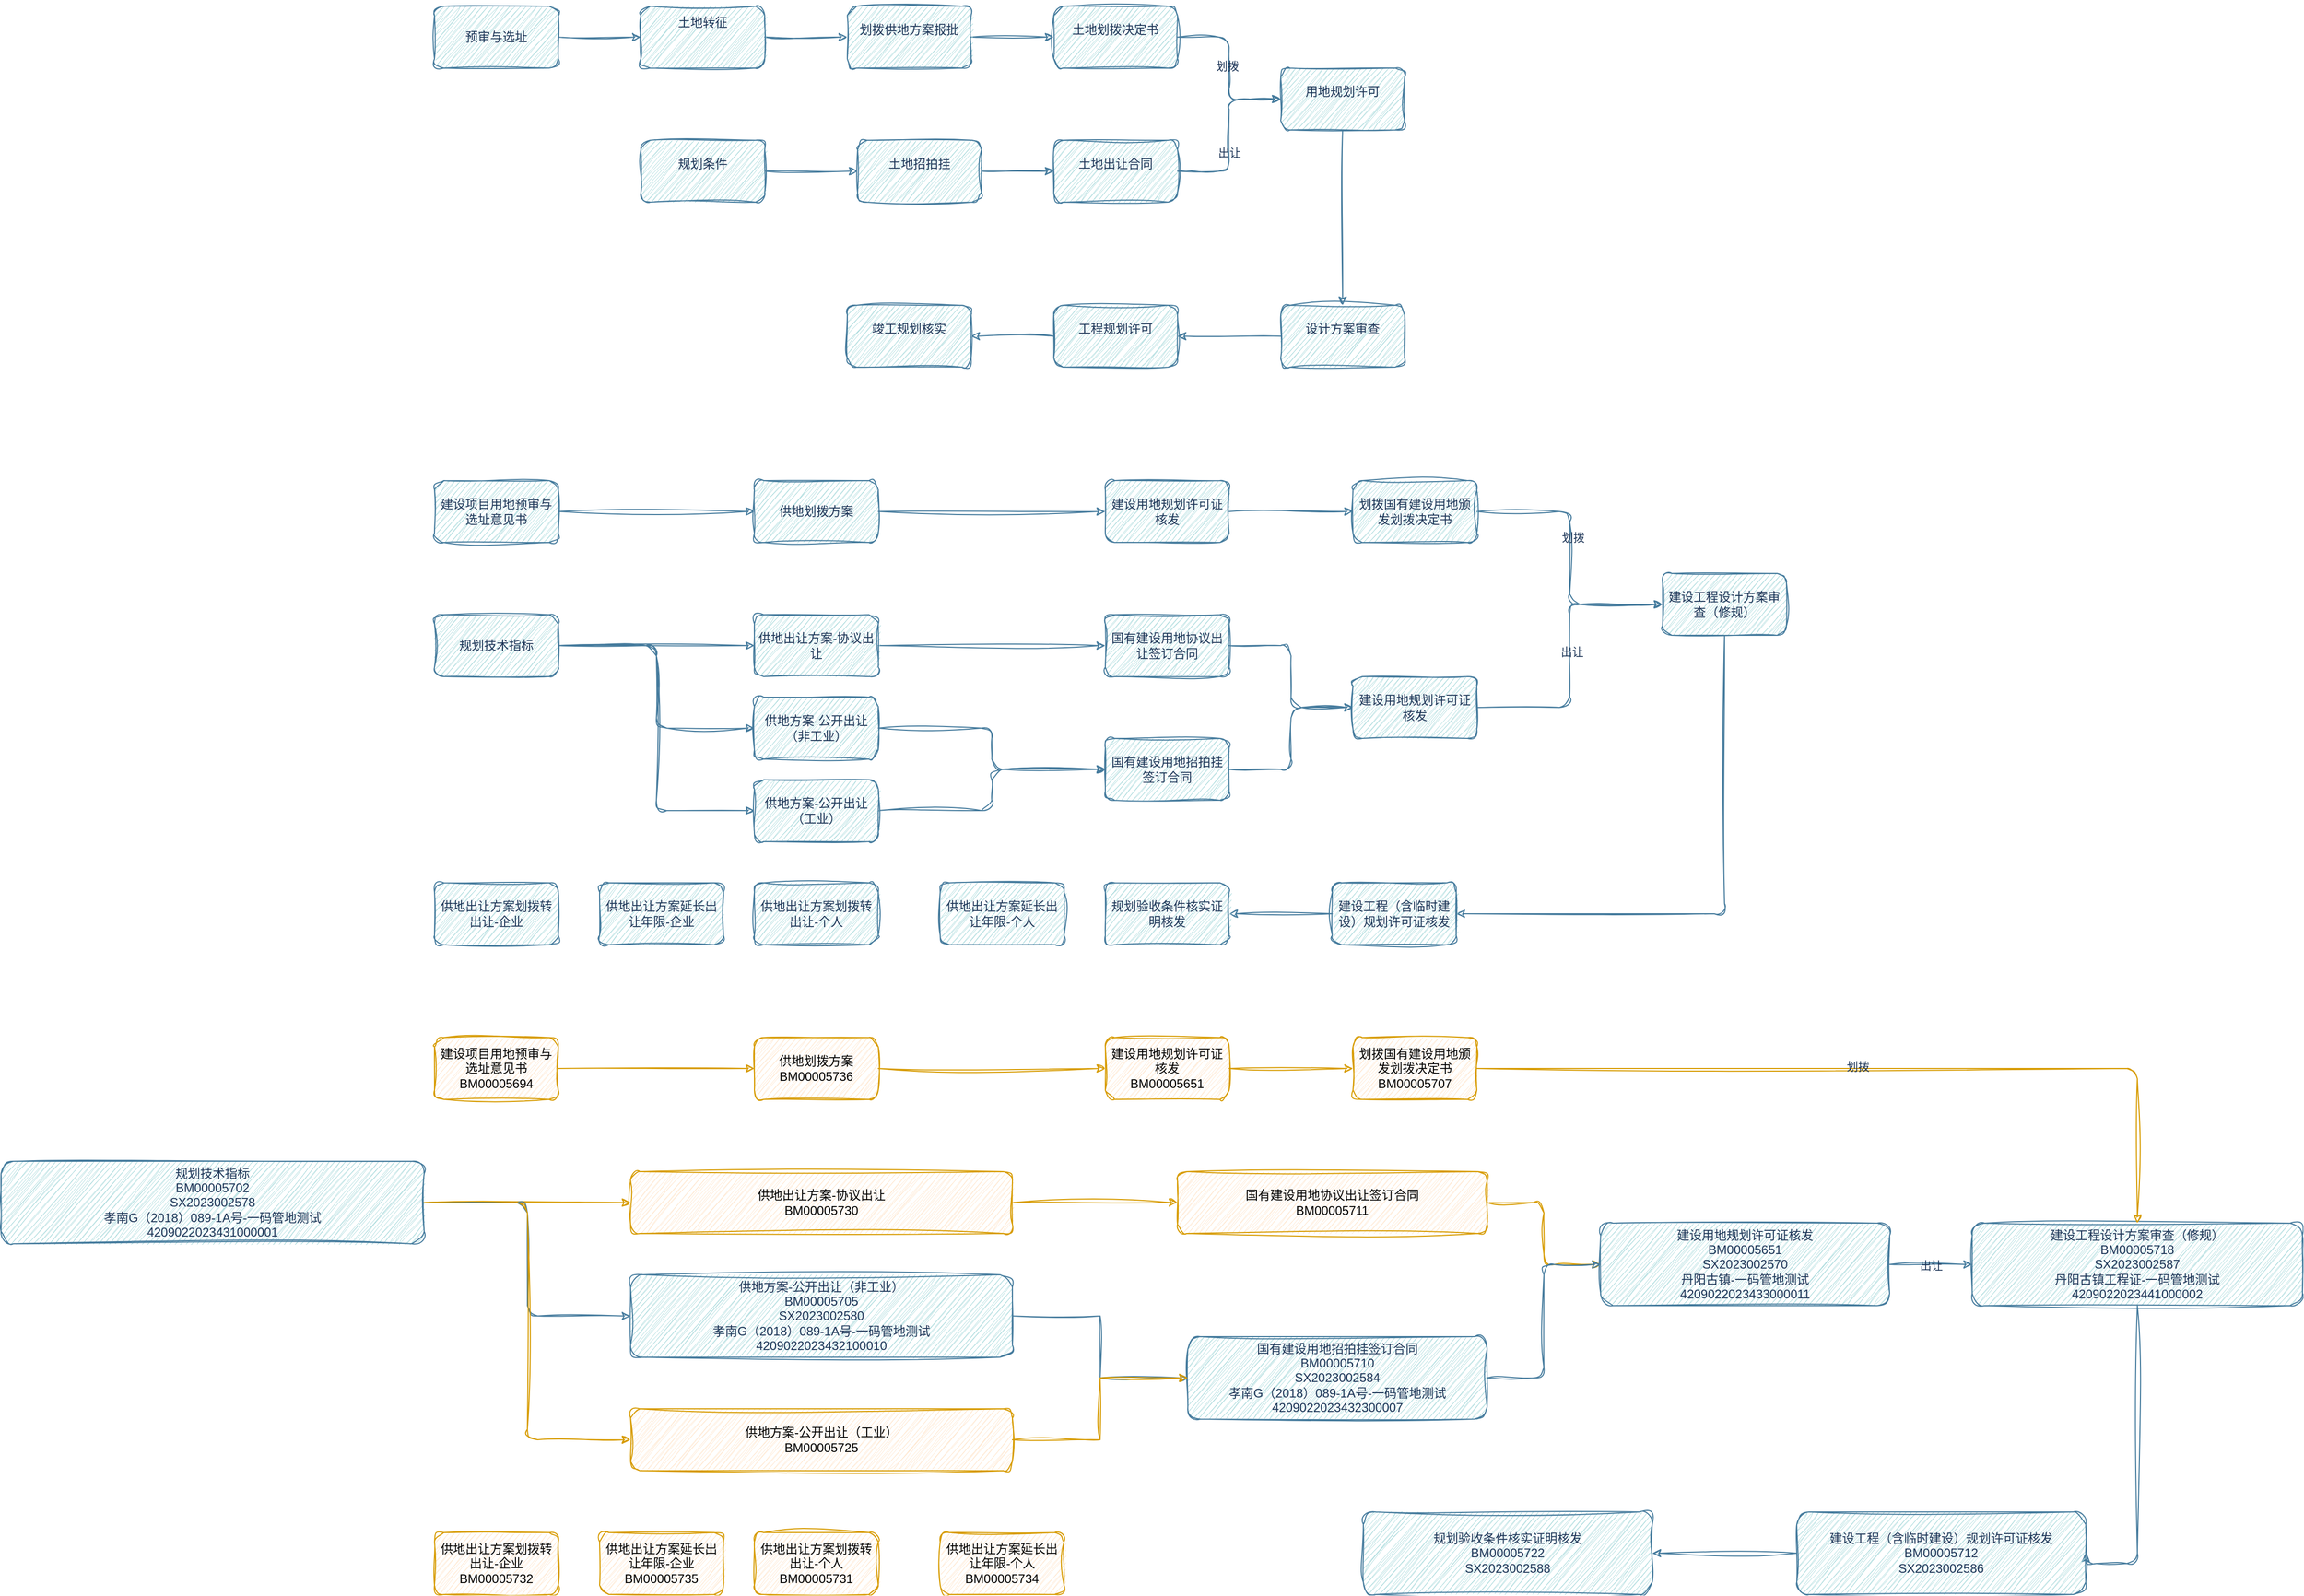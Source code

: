 <mxfile version="21.7.2" type="github">
  <diagram name="第 1 页" id="aw-wVuxeQRiTpPF4VpSv">
    <mxGraphModel dx="4729" dy="1393" grid="1" gridSize="10" guides="1" tooltips="1" connect="1" arrows="1" fold="1" page="1" pageScale="1" pageWidth="2339" pageHeight="3300" math="0" shadow="0">
      <root>
        <mxCell id="0" />
        <mxCell id="1" parent="0" />
        <mxCell id="XbH7AC_qgNwCNuD4yxMm-6" value="" style="edgeStyle=orthogonalEdgeStyle;rounded=1;orthogonalLoop=1;jettySize=auto;html=1;sketch=1;curveFitting=1;jiggle=2;labelBackgroundColor=none;strokeColor=#457B9D;fontColor=default;" parent="1" source="XbH7AC_qgNwCNuD4yxMm-3" target="XbH7AC_qgNwCNuD4yxMm-5" edge="1">
          <mxGeometry relative="1" as="geometry" />
        </mxCell>
        <mxCell id="XbH7AC_qgNwCNuD4yxMm-3" value="预审与选址" style="rounded=1;whiteSpace=wrap;html=1;sketch=1;curveFitting=1;jiggle=2;labelBackgroundColor=none;fillColor=#A8DADC;strokeColor=#457B9D;fontColor=#1D3557;" parent="1" vertex="1">
          <mxGeometry x="410" y="330" width="120" height="60" as="geometry" />
        </mxCell>
        <mxCell id="XbH7AC_qgNwCNuD4yxMm-8" value="" style="edgeStyle=orthogonalEdgeStyle;rounded=1;orthogonalLoop=1;jettySize=auto;html=1;sketch=1;curveFitting=1;jiggle=2;labelBackgroundColor=none;strokeColor=#457B9D;fontColor=default;" parent="1" source="XbH7AC_qgNwCNuD4yxMm-5" target="XbH7AC_qgNwCNuD4yxMm-7" edge="1">
          <mxGeometry relative="1" as="geometry" />
        </mxCell>
        <mxCell id="XbH7AC_qgNwCNuD4yxMm-5" value="&#xa;土地转征&#xa;&#xa;&#xa;" style="rounded=1;whiteSpace=wrap;html=1;sketch=1;curveFitting=1;jiggle=2;labelBackgroundColor=none;fillColor=#A8DADC;strokeColor=#457B9D;fontColor=#1D3557;" parent="1" vertex="1">
          <mxGeometry x="610" y="330" width="120" height="60" as="geometry" />
        </mxCell>
        <mxCell id="XbH7AC_qgNwCNuD4yxMm-10" value="" style="edgeStyle=orthogonalEdgeStyle;rounded=1;orthogonalLoop=1;jettySize=auto;html=1;sketch=1;curveFitting=1;jiggle=2;labelBackgroundColor=none;strokeColor=#457B9D;fontColor=default;" parent="1" source="XbH7AC_qgNwCNuD4yxMm-7" target="XbH7AC_qgNwCNuD4yxMm-9" edge="1">
          <mxGeometry relative="1" as="geometry" />
        </mxCell>
        <mxCell id="XbH7AC_qgNwCNuD4yxMm-7" value="&#xa;划拨供地方案报批&#xa;&#xa;" style="rounded=1;whiteSpace=wrap;html=1;sketch=1;curveFitting=1;jiggle=2;labelBackgroundColor=none;fillColor=#A8DADC;strokeColor=#457B9D;fontColor=#1D3557;" parent="1" vertex="1">
          <mxGeometry x="810" y="330" width="120" height="60" as="geometry" />
        </mxCell>
        <mxCell id="XbH7AC_qgNwCNuD4yxMm-21" value="" style="edgeStyle=orthogonalEdgeStyle;rounded=1;orthogonalLoop=1;jettySize=auto;html=1;sketch=1;curveFitting=1;jiggle=2;labelBackgroundColor=none;strokeColor=#457B9D;fontColor=default;" parent="1" source="XbH7AC_qgNwCNuD4yxMm-9" target="XbH7AC_qgNwCNuD4yxMm-20" edge="1">
          <mxGeometry relative="1" as="geometry" />
        </mxCell>
        <mxCell id="XbH7AC_qgNwCNuD4yxMm-24" value="划拨" style="edgeLabel;html=1;align=center;verticalAlign=middle;resizable=0;points=[];sketch=1;curveFitting=1;jiggle=2;rounded=1;labelBackgroundColor=none;fontColor=#1D3557;" parent="XbH7AC_qgNwCNuD4yxMm-21" vertex="1" connectable="0">
          <mxGeometry x="-0.025" y="-2" relative="1" as="geometry">
            <mxPoint as="offset" />
          </mxGeometry>
        </mxCell>
        <mxCell id="XbH7AC_qgNwCNuD4yxMm-9" value="&#xa;土地划拨决定书&#xa;&#xa;" style="rounded=1;whiteSpace=wrap;html=1;sketch=1;curveFitting=1;jiggle=2;labelBackgroundColor=none;fillColor=#A8DADC;strokeColor=#457B9D;fontColor=#1D3557;" parent="1" vertex="1">
          <mxGeometry x="1010" y="330" width="120" height="60" as="geometry" />
        </mxCell>
        <mxCell id="XbH7AC_qgNwCNuD4yxMm-15" value="" style="edgeStyle=orthogonalEdgeStyle;rounded=1;orthogonalLoop=1;jettySize=auto;html=1;sketch=1;curveFitting=1;jiggle=2;labelBackgroundColor=none;strokeColor=#457B9D;fontColor=default;" parent="1" source="XbH7AC_qgNwCNuD4yxMm-16" target="XbH7AC_qgNwCNuD4yxMm-18" edge="1">
          <mxGeometry relative="1" as="geometry" />
        </mxCell>
        <mxCell id="XbH7AC_qgNwCNuD4yxMm-16" value="&#xa;规划条件&#xa;&#xa;" style="rounded=1;whiteSpace=wrap;html=1;sketch=1;curveFitting=1;jiggle=2;labelBackgroundColor=none;fillColor=#A8DADC;strokeColor=#457B9D;fontColor=#1D3557;" parent="1" vertex="1">
          <mxGeometry x="610" y="460" width="120" height="60" as="geometry" />
        </mxCell>
        <mxCell id="XbH7AC_qgNwCNuD4yxMm-17" value="" style="edgeStyle=orthogonalEdgeStyle;rounded=1;orthogonalLoop=1;jettySize=auto;html=1;sketch=1;curveFitting=1;jiggle=2;labelBackgroundColor=none;strokeColor=#457B9D;fontColor=default;" parent="1" source="XbH7AC_qgNwCNuD4yxMm-18" target="XbH7AC_qgNwCNuD4yxMm-19" edge="1">
          <mxGeometry relative="1" as="geometry" />
        </mxCell>
        <mxCell id="XbH7AC_qgNwCNuD4yxMm-18" value="&#xa;土地招拍挂&#xa;&#xa;" style="rounded=1;whiteSpace=wrap;html=1;sketch=1;curveFitting=1;jiggle=2;labelBackgroundColor=none;fillColor=#A8DADC;strokeColor=#457B9D;fontColor=#1D3557;" parent="1" vertex="1">
          <mxGeometry x="820" y="460" width="120" height="60" as="geometry" />
        </mxCell>
        <mxCell id="XbH7AC_qgNwCNuD4yxMm-22" style="edgeStyle=orthogonalEdgeStyle;rounded=1;orthogonalLoop=1;jettySize=auto;html=1;entryX=0;entryY=0.5;entryDx=0;entryDy=0;sketch=1;curveFitting=1;jiggle=2;labelBackgroundColor=none;strokeColor=#457B9D;fontColor=default;" parent="1" source="XbH7AC_qgNwCNuD4yxMm-19" target="XbH7AC_qgNwCNuD4yxMm-20" edge="1">
          <mxGeometry relative="1" as="geometry" />
        </mxCell>
        <mxCell id="XbH7AC_qgNwCNuD4yxMm-23" value="出让" style="edgeLabel;html=1;align=center;verticalAlign=middle;resizable=0;points=[];sketch=1;curveFitting=1;jiggle=2;rounded=1;labelBackgroundColor=none;fontColor=#1D3557;" parent="XbH7AC_qgNwCNuD4yxMm-22" vertex="1" connectable="0">
          <mxGeometry x="-0.2" relative="1" as="geometry">
            <mxPoint as="offset" />
          </mxGeometry>
        </mxCell>
        <mxCell id="XbH7AC_qgNwCNuD4yxMm-19" value="&#xa;土地出让合同&#xa;&#xa;" style="rounded=1;whiteSpace=wrap;html=1;sketch=1;curveFitting=1;jiggle=2;labelBackgroundColor=none;fillColor=#A8DADC;strokeColor=#457B9D;fontColor=#1D3557;" parent="1" vertex="1">
          <mxGeometry x="1010" y="460" width="120" height="60" as="geometry" />
        </mxCell>
        <mxCell id="XbH7AC_qgNwCNuD4yxMm-27" value="" style="edgeStyle=orthogonalEdgeStyle;rounded=1;orthogonalLoop=1;jettySize=auto;html=1;sketch=1;curveFitting=1;jiggle=2;labelBackgroundColor=none;strokeColor=#457B9D;fontColor=default;" parent="1" source="XbH7AC_qgNwCNuD4yxMm-20" target="XbH7AC_qgNwCNuD4yxMm-26" edge="1">
          <mxGeometry relative="1" as="geometry" />
        </mxCell>
        <mxCell id="XbH7AC_qgNwCNuD4yxMm-20" value="&#xa;用地规划许可&#xa;&#xa;" style="rounded=1;whiteSpace=wrap;html=1;sketch=1;curveFitting=1;jiggle=2;labelBackgroundColor=none;fillColor=#A8DADC;strokeColor=#457B9D;fontColor=#1D3557;" parent="1" vertex="1">
          <mxGeometry x="1230" y="390" width="120" height="60" as="geometry" />
        </mxCell>
        <mxCell id="XbH7AC_qgNwCNuD4yxMm-30" value="" style="edgeStyle=orthogonalEdgeStyle;rounded=1;orthogonalLoop=1;jettySize=auto;html=1;sketch=1;curveFitting=1;jiggle=2;labelBackgroundColor=none;strokeColor=#457B9D;fontColor=default;" parent="1" source="XbH7AC_qgNwCNuD4yxMm-26" target="XbH7AC_qgNwCNuD4yxMm-29" edge="1">
          <mxGeometry relative="1" as="geometry" />
        </mxCell>
        <mxCell id="XbH7AC_qgNwCNuD4yxMm-26" value="&#xa;设计方案审查&#xa;&#xa;" style="rounded=1;whiteSpace=wrap;html=1;sketch=1;curveFitting=1;jiggle=2;labelBackgroundColor=none;fillColor=#A8DADC;strokeColor=#457B9D;fontColor=#1D3557;" parent="1" vertex="1">
          <mxGeometry x="1230" y="620" width="120" height="60" as="geometry" />
        </mxCell>
        <mxCell id="XbH7AC_qgNwCNuD4yxMm-32" value="" style="edgeStyle=orthogonalEdgeStyle;rounded=1;orthogonalLoop=1;jettySize=auto;html=1;sketch=1;curveFitting=1;jiggle=2;labelBackgroundColor=none;strokeColor=#457B9D;fontColor=default;" parent="1" source="XbH7AC_qgNwCNuD4yxMm-29" target="XbH7AC_qgNwCNuD4yxMm-31" edge="1">
          <mxGeometry relative="1" as="geometry" />
        </mxCell>
        <mxCell id="XbH7AC_qgNwCNuD4yxMm-29" value="&#xa;工程规划许可 &#xa;&#xa;" style="rounded=1;whiteSpace=wrap;html=1;sketch=1;curveFitting=1;jiggle=2;labelBackgroundColor=none;fillColor=#A8DADC;strokeColor=#457B9D;fontColor=#1D3557;" parent="1" vertex="1">
          <mxGeometry x="1010" y="620" width="120" height="60" as="geometry" />
        </mxCell>
        <mxCell id="XbH7AC_qgNwCNuD4yxMm-31" value="&#xa;竣工规划核实&#xa;&#xa;" style="rounded=1;whiteSpace=wrap;html=1;sketch=1;curveFitting=1;jiggle=2;labelBackgroundColor=none;fillColor=#A8DADC;strokeColor=#457B9D;fontColor=#1D3557;" parent="1" vertex="1">
          <mxGeometry x="810" y="620" width="120" height="60" as="geometry" />
        </mxCell>
        <mxCell id="GNi9PzP3OeLfMleuXuzR-27" value="" style="edgeStyle=orthogonalEdgeStyle;rounded=1;orthogonalLoop=1;jettySize=auto;html=1;entryX=0;entryY=0.5;entryDx=0;entryDy=0;sketch=1;curveFitting=1;jiggle=2;labelBackgroundColor=none;strokeColor=#457B9D;fontColor=default;" parent="1" source="GNi9PzP3OeLfMleuXuzR-2" target="GNi9PzP3OeLfMleuXuzR-25" edge="1">
          <mxGeometry relative="1" as="geometry" />
        </mxCell>
        <mxCell id="GNi9PzP3OeLfMleuXuzR-2" value="建设项目用地预审与选址意见书" style="rounded=1;whiteSpace=wrap;html=1;sketch=1;curveFitting=1;jiggle=2;labelBackgroundColor=none;fillColor=#A8DADC;strokeColor=#457B9D;fontColor=#1D3557;" parent="1" vertex="1">
          <mxGeometry x="410" y="790" width="120" height="60" as="geometry" />
        </mxCell>
        <mxCell id="GNi9PzP3OeLfMleuXuzR-44" style="edgeStyle=orthogonalEdgeStyle;rounded=1;orthogonalLoop=1;jettySize=auto;html=1;sketch=1;curveFitting=1;jiggle=2;labelBackgroundColor=none;strokeColor=#457B9D;fontColor=default;" parent="1" source="GNi9PzP3OeLfMleuXuzR-11" target="GNi9PzP3OeLfMleuXuzR-31" edge="1">
          <mxGeometry relative="1" as="geometry" />
        </mxCell>
        <mxCell id="GNi9PzP3OeLfMleuXuzR-45" style="edgeStyle=orthogonalEdgeStyle;rounded=1;orthogonalLoop=1;jettySize=auto;html=1;entryX=0;entryY=0.5;entryDx=0;entryDy=0;sketch=1;curveFitting=1;jiggle=2;labelBackgroundColor=none;strokeColor=#457B9D;fontColor=default;" parent="1" source="GNi9PzP3OeLfMleuXuzR-11" target="GNi9PzP3OeLfMleuXuzR-33" edge="1">
          <mxGeometry relative="1" as="geometry" />
        </mxCell>
        <mxCell id="GNi9PzP3OeLfMleuXuzR-46" style="edgeStyle=orthogonalEdgeStyle;rounded=1;orthogonalLoop=1;jettySize=auto;html=1;entryX=0;entryY=0.5;entryDx=0;entryDy=0;sketch=1;curveFitting=1;jiggle=2;labelBackgroundColor=none;strokeColor=#457B9D;fontColor=default;" parent="1" source="GNi9PzP3OeLfMleuXuzR-11" target="GNi9PzP3OeLfMleuXuzR-40" edge="1">
          <mxGeometry relative="1" as="geometry" />
        </mxCell>
        <mxCell id="GNi9PzP3OeLfMleuXuzR-11" value="规划技术指标" style="rounded=1;whiteSpace=wrap;html=1;sketch=1;curveFitting=1;jiggle=2;labelBackgroundColor=none;fillColor=#A8DADC;strokeColor=#457B9D;fontColor=#1D3557;" parent="1" vertex="1">
          <mxGeometry x="410" y="920" width="120" height="60" as="geometry" />
        </mxCell>
        <mxCell id="GNi9PzP3OeLfMleuXuzR-92" style="edgeStyle=orthogonalEdgeStyle;rounded=1;orthogonalLoop=1;jettySize=auto;html=1;entryX=0;entryY=0.5;entryDx=0;entryDy=0;sketch=1;curveFitting=1;jiggle=2;labelBackgroundColor=none;strokeColor=#457B9D;fontColor=default;" parent="1" source="GNi9PzP3OeLfMleuXuzR-16" target="GNi9PzP3OeLfMleuXuzR-91" edge="1">
          <mxGeometry relative="1" as="geometry" />
        </mxCell>
        <mxCell id="GNi9PzP3OeLfMleuXuzR-16" value="国有建设用地协议出让签订合同" style="rounded=1;whiteSpace=wrap;html=1;sketch=1;curveFitting=1;jiggle=2;labelBackgroundColor=none;fillColor=#A8DADC;strokeColor=#457B9D;fontColor=#1D3557;" parent="1" vertex="1">
          <mxGeometry x="1060" y="920" width="120" height="60" as="geometry" />
        </mxCell>
        <mxCell id="GNi9PzP3OeLfMleuXuzR-19" value="" style="edgeStyle=orthogonalEdgeStyle;rounded=1;orthogonalLoop=1;jettySize=auto;html=1;entryX=1;entryY=0.5;entryDx=0;entryDy=0;sketch=1;curveFitting=1;jiggle=2;labelBackgroundColor=none;strokeColor=#457B9D;fontColor=default;" parent="1" source="GNi9PzP3OeLfMleuXuzR-20" target="GNi9PzP3OeLfMleuXuzR-22" edge="1">
          <mxGeometry relative="1" as="geometry">
            <Array as="points">
              <mxPoint x="1660" y="1210" />
            </Array>
          </mxGeometry>
        </mxCell>
        <mxCell id="GNi9PzP3OeLfMleuXuzR-20" value="建设工程设计方案审查（修规）" style="rounded=1;whiteSpace=wrap;html=1;sketch=1;curveFitting=1;jiggle=2;labelBackgroundColor=none;fillColor=#A8DADC;strokeColor=#457B9D;fontColor=#1D3557;" parent="1" vertex="1">
          <mxGeometry x="1600" y="880" width="120" height="60" as="geometry" />
        </mxCell>
        <mxCell id="GNi9PzP3OeLfMleuXuzR-21" value="" style="edgeStyle=orthogonalEdgeStyle;rounded=1;orthogonalLoop=1;jettySize=auto;html=1;sketch=1;curveFitting=1;jiggle=2;labelBackgroundColor=none;strokeColor=#457B9D;fontColor=default;" parent="1" source="GNi9PzP3OeLfMleuXuzR-22" target="GNi9PzP3OeLfMleuXuzR-23" edge="1">
          <mxGeometry relative="1" as="geometry" />
        </mxCell>
        <mxCell id="GNi9PzP3OeLfMleuXuzR-22" value="建设工程（含临时建设）规划许可证核发" style="rounded=1;whiteSpace=wrap;html=1;sketch=1;curveFitting=1;jiggle=2;labelBackgroundColor=none;fillColor=#A8DADC;strokeColor=#457B9D;fontColor=#1D3557;" parent="1" vertex="1">
          <mxGeometry x="1280" y="1180" width="120" height="60" as="geometry" />
        </mxCell>
        <mxCell id="GNi9PzP3OeLfMleuXuzR-23" value="规划验收条件核实证明核发" style="rounded=1;whiteSpace=wrap;html=1;sketch=1;curveFitting=1;jiggle=2;labelBackgroundColor=none;fillColor=#A8DADC;strokeColor=#457B9D;fontColor=#1D3557;" parent="1" vertex="1">
          <mxGeometry x="1060" y="1180" width="120" height="60" as="geometry" />
        </mxCell>
        <mxCell id="GNi9PzP3OeLfMleuXuzR-30" style="edgeStyle=orthogonalEdgeStyle;rounded=1;orthogonalLoop=1;jettySize=auto;html=1;entryX=0;entryY=0.5;entryDx=0;entryDy=0;sketch=1;curveFitting=1;jiggle=2;labelBackgroundColor=none;strokeColor=#457B9D;fontColor=default;" parent="1" source="GNi9PzP3OeLfMleuXuzR-25" target="GNi9PzP3OeLfMleuXuzR-88" edge="1">
          <mxGeometry relative="1" as="geometry">
            <mxPoint x="1060" y="820.0" as="targetPoint" />
          </mxGeometry>
        </mxCell>
        <mxCell id="GNi9PzP3OeLfMleuXuzR-25" value="供地划拨方案" style="rounded=1;whiteSpace=wrap;html=1;sketch=1;curveFitting=1;jiggle=2;labelBackgroundColor=none;fillColor=#A8DADC;strokeColor=#457B9D;fontColor=#1D3557;" parent="1" vertex="1">
          <mxGeometry x="720" y="790" width="120" height="60" as="geometry" />
        </mxCell>
        <mxCell id="GNi9PzP3OeLfMleuXuzR-39" style="edgeStyle=orthogonalEdgeStyle;rounded=1;orthogonalLoop=1;jettySize=auto;html=1;entryX=0;entryY=0.5;entryDx=0;entryDy=0;sketch=1;curveFitting=1;jiggle=2;labelBackgroundColor=none;strokeColor=#457B9D;fontColor=default;" parent="1" source="GNi9PzP3OeLfMleuXuzR-31" target="GNi9PzP3OeLfMleuXuzR-16" edge="1">
          <mxGeometry relative="1" as="geometry" />
        </mxCell>
        <mxCell id="GNi9PzP3OeLfMleuXuzR-31" value="供地出让方案-协议出让" style="rounded=1;whiteSpace=wrap;html=1;sketch=1;curveFitting=1;jiggle=2;labelBackgroundColor=none;fillColor=#A8DADC;strokeColor=#457B9D;fontColor=#1D3557;" parent="1" vertex="1">
          <mxGeometry x="720" y="920" width="120" height="60" as="geometry" />
        </mxCell>
        <mxCell id="GNi9PzP3OeLfMleuXuzR-42" style="edgeStyle=orthogonalEdgeStyle;rounded=1;orthogonalLoop=1;jettySize=auto;html=1;entryX=0;entryY=0.5;entryDx=0;entryDy=0;sketch=1;curveFitting=1;jiggle=2;labelBackgroundColor=none;strokeColor=#457B9D;fontColor=default;" parent="1" source="GNi9PzP3OeLfMleuXuzR-33" target="GNi9PzP3OeLfMleuXuzR-37" edge="1">
          <mxGeometry relative="1" as="geometry">
            <Array as="points">
              <mxPoint x="950" y="1030" />
              <mxPoint x="950" y="1070" />
            </Array>
          </mxGeometry>
        </mxCell>
        <mxCell id="GNi9PzP3OeLfMleuXuzR-33" value="供地方案-公开出让（非工业）" style="rounded=1;whiteSpace=wrap;html=1;sketch=1;curveFitting=1;jiggle=2;labelBackgroundColor=none;fillColor=#A8DADC;strokeColor=#457B9D;fontColor=#1D3557;" parent="1" vertex="1">
          <mxGeometry x="720" y="1000" width="120" height="60" as="geometry" />
        </mxCell>
        <mxCell id="GNi9PzP3OeLfMleuXuzR-93" style="edgeStyle=orthogonalEdgeStyle;rounded=1;orthogonalLoop=1;jettySize=auto;html=1;entryX=0;entryY=0.5;entryDx=0;entryDy=0;sketch=1;curveFitting=1;jiggle=2;labelBackgroundColor=none;strokeColor=#457B9D;fontColor=default;" parent="1" source="GNi9PzP3OeLfMleuXuzR-37" target="GNi9PzP3OeLfMleuXuzR-91" edge="1">
          <mxGeometry relative="1" as="geometry" />
        </mxCell>
        <mxCell id="GNi9PzP3OeLfMleuXuzR-37" value="国有建设用地招拍挂签订合同" style="rounded=1;whiteSpace=wrap;html=1;sketch=1;curveFitting=1;jiggle=2;labelBackgroundColor=none;fillColor=#A8DADC;strokeColor=#457B9D;fontColor=#1D3557;" parent="1" vertex="1">
          <mxGeometry x="1060" y="1040" width="120" height="60" as="geometry" />
        </mxCell>
        <mxCell id="GNi9PzP3OeLfMleuXuzR-41" style="edgeStyle=orthogonalEdgeStyle;rounded=1;orthogonalLoop=1;jettySize=auto;html=1;entryX=0;entryY=0.5;entryDx=0;entryDy=0;sketch=1;curveFitting=1;jiggle=2;labelBackgroundColor=none;strokeColor=#457B9D;fontColor=default;" parent="1" source="GNi9PzP3OeLfMleuXuzR-40" target="GNi9PzP3OeLfMleuXuzR-37" edge="1">
          <mxGeometry relative="1" as="geometry">
            <Array as="points">
              <mxPoint x="950" y="1110" />
              <mxPoint x="950" y="1070" />
            </Array>
          </mxGeometry>
        </mxCell>
        <mxCell id="GNi9PzP3OeLfMleuXuzR-40" value="供地方案-公开出让（工业）" style="rounded=1;whiteSpace=wrap;html=1;sketch=1;curveFitting=1;jiggle=2;labelBackgroundColor=none;fillColor=#A8DADC;strokeColor=#457B9D;fontColor=#1D3557;" parent="1" vertex="1">
          <mxGeometry x="720" y="1080" width="120" height="60" as="geometry" />
        </mxCell>
        <mxCell id="GNi9PzP3OeLfMleuXuzR-47" value="供地出让方案划拨转出让-企业" style="rounded=1;whiteSpace=wrap;html=1;sketch=1;curveFitting=1;jiggle=2;labelBackgroundColor=none;fillColor=#A8DADC;strokeColor=#457B9D;fontColor=#1D3557;" parent="1" vertex="1">
          <mxGeometry x="410" y="1180" width="120" height="60" as="geometry" />
        </mxCell>
        <mxCell id="GNi9PzP3OeLfMleuXuzR-48" value="供地出让方案延长出让年限-企业" style="rounded=1;whiteSpace=wrap;html=1;sketch=1;curveFitting=1;jiggle=2;labelBackgroundColor=none;fillColor=#A8DADC;strokeColor=#457B9D;fontColor=#1D3557;" parent="1" vertex="1">
          <mxGeometry x="570" y="1180" width="120" height="60" as="geometry" />
        </mxCell>
        <mxCell id="GNi9PzP3OeLfMleuXuzR-49" value="供地出让方案划拨转出让-个人" style="rounded=1;whiteSpace=wrap;html=1;sketch=1;curveFitting=1;jiggle=2;labelBackgroundColor=none;fillColor=#A8DADC;strokeColor=#457B9D;fontColor=#1D3557;" parent="1" vertex="1">
          <mxGeometry x="720" y="1180" width="120" height="60" as="geometry" />
        </mxCell>
        <mxCell id="GNi9PzP3OeLfMleuXuzR-50" value="供地出让方案延长出让年限-个人" style="rounded=1;whiteSpace=wrap;html=1;sketch=1;curveFitting=1;jiggle=2;labelBackgroundColor=none;fillColor=#A8DADC;strokeColor=#457B9D;fontColor=#1D3557;" parent="1" vertex="1">
          <mxGeometry x="900" y="1180" width="120" height="60" as="geometry" />
        </mxCell>
        <mxCell id="GNi9PzP3OeLfMleuXuzR-95" style="edgeStyle=orthogonalEdgeStyle;rounded=1;orthogonalLoop=1;jettySize=auto;html=1;entryX=0;entryY=0.5;entryDx=0;entryDy=0;sketch=1;curveFitting=1;jiggle=2;labelBackgroundColor=none;strokeColor=#457B9D;fontColor=default;" parent="1" source="GNi9PzP3OeLfMleuXuzR-88" target="GNi9PzP3OeLfMleuXuzR-94" edge="1">
          <mxGeometry relative="1" as="geometry" />
        </mxCell>
        <mxCell id="GNi9PzP3OeLfMleuXuzR-88" value="建设用地规划许可证核发" style="rounded=1;whiteSpace=wrap;html=1;sketch=1;curveFitting=1;jiggle=2;labelBackgroundColor=none;fillColor=#A8DADC;strokeColor=#457B9D;fontColor=#1D3557;" parent="1" vertex="1">
          <mxGeometry x="1060" y="790" width="120" height="60" as="geometry" />
        </mxCell>
        <mxCell id="GNi9PzP3OeLfMleuXuzR-97" style="edgeStyle=orthogonalEdgeStyle;rounded=1;orthogonalLoop=1;jettySize=auto;html=1;entryX=0;entryY=0.5;entryDx=0;entryDy=0;sketch=1;curveFitting=1;jiggle=2;labelBackgroundColor=none;strokeColor=#457B9D;fontColor=default;" parent="1" source="GNi9PzP3OeLfMleuXuzR-91" target="GNi9PzP3OeLfMleuXuzR-20" edge="1">
          <mxGeometry relative="1" as="geometry" />
        </mxCell>
        <mxCell id="GNi9PzP3OeLfMleuXuzR-134" value="出让" style="edgeLabel;html=1;align=center;verticalAlign=middle;resizable=0;points=[];sketch=1;curveFitting=1;jiggle=2;rounded=1;labelBackgroundColor=none;fontColor=#1D3557;" parent="GNi9PzP3OeLfMleuXuzR-97" vertex="1" connectable="0">
          <mxGeometry x="0.021" y="-2" relative="1" as="geometry">
            <mxPoint y="-1" as="offset" />
          </mxGeometry>
        </mxCell>
        <mxCell id="GNi9PzP3OeLfMleuXuzR-91" value="建设用地规划许可证核发" style="rounded=1;whiteSpace=wrap;html=1;sketch=1;curveFitting=1;jiggle=2;labelBackgroundColor=none;fillColor=#A8DADC;strokeColor=#457B9D;fontColor=#1D3557;" parent="1" vertex="1">
          <mxGeometry x="1300" y="980" width="120" height="60" as="geometry" />
        </mxCell>
        <mxCell id="GNi9PzP3OeLfMleuXuzR-96" style="edgeStyle=orthogonalEdgeStyle;rounded=1;orthogonalLoop=1;jettySize=auto;html=1;entryX=0;entryY=0.5;entryDx=0;entryDy=0;sketch=1;curveFitting=1;jiggle=2;labelBackgroundColor=none;strokeColor=#457B9D;fontColor=default;" parent="1" source="GNi9PzP3OeLfMleuXuzR-94" target="GNi9PzP3OeLfMleuXuzR-20" edge="1">
          <mxGeometry relative="1" as="geometry" />
        </mxCell>
        <mxCell id="GNi9PzP3OeLfMleuXuzR-133" value="划拨" style="edgeLabel;html=1;align=center;verticalAlign=middle;resizable=0;points=[];sketch=1;curveFitting=1;jiggle=2;rounded=1;labelBackgroundColor=none;fontColor=#1D3557;" parent="GNi9PzP3OeLfMleuXuzR-96" vertex="1" connectable="0">
          <mxGeometry x="-0.153" y="3" relative="1" as="geometry">
            <mxPoint as="offset" />
          </mxGeometry>
        </mxCell>
        <mxCell id="GNi9PzP3OeLfMleuXuzR-94" value="划拨国有建设用地颁发划拨决定书" style="rounded=1;whiteSpace=wrap;html=1;sketch=1;curveFitting=1;jiggle=2;labelBackgroundColor=none;fillColor=#A8DADC;strokeColor=#457B9D;fontColor=#1D3557;" parent="1" vertex="1">
          <mxGeometry x="1300" y="790" width="120" height="60" as="geometry" />
        </mxCell>
        <mxCell id="GNi9PzP3OeLfMleuXuzR-98" value="" style="edgeStyle=orthogonalEdgeStyle;rounded=1;orthogonalLoop=1;jettySize=auto;html=1;entryX=0;entryY=0.5;entryDx=0;entryDy=0;sketch=1;curveFitting=1;jiggle=2;labelBackgroundColor=none;strokeColor=#d79b00;fontColor=default;fillColor=#ffe6cc;" parent="1" source="GNi9PzP3OeLfMleuXuzR-99" target="GNi9PzP3OeLfMleuXuzR-112" edge="1">
          <mxGeometry relative="1" as="geometry" />
        </mxCell>
        <mxCell id="GNi9PzP3OeLfMleuXuzR-99" value="建设项目用地预审与选址意见书&lt;br style=&quot;border-color: var(--border-color);&quot;&gt;BM00005694" style="rounded=1;whiteSpace=wrap;html=1;sketch=1;curveFitting=1;jiggle=2;labelBackgroundColor=none;fillColor=#ffe6cc;strokeColor=#d79b00;" parent="1" vertex="1">
          <mxGeometry x="410" y="1330" width="120" height="60" as="geometry" />
        </mxCell>
        <mxCell id="GNi9PzP3OeLfMleuXuzR-100" style="edgeStyle=orthogonalEdgeStyle;rounded=1;orthogonalLoop=1;jettySize=auto;html=1;sketch=1;curveFitting=1;jiggle=2;labelBackgroundColor=none;strokeColor=#d79b00;fontColor=default;fillColor=#ffe6cc;" parent="1" source="GNi9PzP3OeLfMleuXuzR-103" target="GNi9PzP3OeLfMleuXuzR-114" edge="1">
          <mxGeometry relative="1" as="geometry" />
        </mxCell>
        <mxCell id="ZNQuz5558hOOkFR-XWxL-2" style="edgeStyle=orthogonalEdgeStyle;rounded=1;hachureGap=4;orthogonalLoop=1;jettySize=auto;html=1;entryX=0;entryY=0.5;entryDx=0;entryDy=0;fontFamily=Architects Daughter;fontSource=https%3A%2F%2Ffonts.googleapis.com%2Fcss%3Ffamily%3DArchitects%2BDaughter;fontSize=16;sketch=1;curveFitting=1;jiggle=2;labelBackgroundColor=none;strokeColor=#457B9D;fontColor=default;" edge="1" parent="1" source="GNi9PzP3OeLfMleuXuzR-103" target="GNi9PzP3OeLfMleuXuzR-116">
          <mxGeometry relative="1" as="geometry">
            <Array as="points">
              <mxPoint x="500" y="1490" />
              <mxPoint x="500" y="1600" />
            </Array>
          </mxGeometry>
        </mxCell>
        <mxCell id="ZNQuz5558hOOkFR-XWxL-3" style="edgeStyle=orthogonalEdgeStyle;rounded=1;hachureGap=4;orthogonalLoop=1;jettySize=auto;html=1;entryX=0;entryY=0.5;entryDx=0;entryDy=0;fontFamily=Architects Daughter;fontSource=https%3A%2F%2Ffonts.googleapis.com%2Fcss%3Ffamily%3DArchitects%2BDaughter;fontSize=16;sketch=1;curveFitting=1;jiggle=2;labelBackgroundColor=none;strokeColor=#d79b00;fontColor=default;fillColor=#ffe6cc;" edge="1" parent="1" source="GNi9PzP3OeLfMleuXuzR-103" target="GNi9PzP3OeLfMleuXuzR-120">
          <mxGeometry relative="1" as="geometry" />
        </mxCell>
        <mxCell id="GNi9PzP3OeLfMleuXuzR-103" value="规划技术指标&lt;br style=&quot;border-color: var(--border-color);&quot;&gt;BM00005702&lt;br&gt;SX2023002578&lt;br&gt;孝南G（2018）089-1A号-一码管地测试&lt;br&gt;4209022023431000001" style="rounded=1;whiteSpace=wrap;html=1;sketch=1;curveFitting=1;jiggle=2;labelBackgroundColor=none;fillColor=#A8DADC;strokeColor=#457B9D;fontColor=#1D3557;" parent="1" vertex="1">
          <mxGeometry x="-10" y="1450" width="410" height="80" as="geometry" />
        </mxCell>
        <mxCell id="GNi9PzP3OeLfMleuXuzR-104" style="edgeStyle=orthogonalEdgeStyle;rounded=1;orthogonalLoop=1;jettySize=auto;html=1;entryX=0;entryY=0.5;entryDx=0;entryDy=0;sketch=1;curveFitting=1;jiggle=2;labelBackgroundColor=none;strokeColor=#d79b00;fontColor=default;fillColor=#ffe6cc;" parent="1" source="GNi9PzP3OeLfMleuXuzR-105" target="GNi9PzP3OeLfMleuXuzR-128" edge="1">
          <mxGeometry relative="1" as="geometry" />
        </mxCell>
        <mxCell id="GNi9PzP3OeLfMleuXuzR-105" value="国有建设用地协议出让签订合同&lt;br style=&quot;border-color: var(--border-color);&quot;&gt;BM00005711" style="rounded=1;whiteSpace=wrap;html=1;sketch=1;curveFitting=1;jiggle=2;labelBackgroundColor=none;fillColor=#ffe6cc;strokeColor=#d79b00;" parent="1" vertex="1">
          <mxGeometry x="1130" y="1460" width="300" height="60" as="geometry" />
        </mxCell>
        <mxCell id="GNi9PzP3OeLfMleuXuzR-106" value="" style="edgeStyle=orthogonalEdgeStyle;rounded=1;orthogonalLoop=1;jettySize=auto;html=1;entryX=1;entryY=0.5;entryDx=0;entryDy=0;sketch=1;curveFitting=1;jiggle=2;labelBackgroundColor=none;strokeColor=#457B9D;fontColor=default;" parent="1" source="GNi9PzP3OeLfMleuXuzR-107" target="GNi9PzP3OeLfMleuXuzR-109" edge="1">
          <mxGeometry relative="1" as="geometry">
            <Array as="points">
              <mxPoint x="2060" y="1840" />
            </Array>
          </mxGeometry>
        </mxCell>
        <mxCell id="GNi9PzP3OeLfMleuXuzR-107" value="建设工程设计方案审查（修规）&lt;br style=&quot;border-color: var(--border-color);&quot;&gt;BM00005718&lt;br&gt;SX2023002587&lt;br&gt;丹阳古镇工程证-一码管地测试&lt;br&gt;4209022023441000002&lt;br&gt;" style="rounded=1;whiteSpace=wrap;html=1;sketch=1;curveFitting=1;jiggle=2;labelBackgroundColor=none;fillColor=#A8DADC;strokeColor=#457B9D;fontColor=#1D3557;" parent="1" vertex="1">
          <mxGeometry x="1900" y="1510" width="320" height="80" as="geometry" />
        </mxCell>
        <mxCell id="GNi9PzP3OeLfMleuXuzR-108" value="" style="edgeStyle=orthogonalEdgeStyle;rounded=1;orthogonalLoop=1;jettySize=auto;html=1;sketch=1;curveFitting=1;jiggle=2;labelBackgroundColor=none;strokeColor=#457B9D;fontColor=default;" parent="1" source="GNi9PzP3OeLfMleuXuzR-109" target="GNi9PzP3OeLfMleuXuzR-110" edge="1">
          <mxGeometry relative="1" as="geometry" />
        </mxCell>
        <mxCell id="GNi9PzP3OeLfMleuXuzR-109" value="建设工程（含临时建设）规划许可证核发&lt;br style=&quot;border-color: var(--border-color);&quot;&gt;BM00005712&lt;br&gt;SX2023002586&lt;br&gt;" style="rounded=1;whiteSpace=wrap;html=1;sketch=1;curveFitting=1;jiggle=2;labelBackgroundColor=none;fillColor=#A8DADC;strokeColor=#457B9D;fontColor=#1D3557;" parent="1" vertex="1">
          <mxGeometry x="1730" y="1790" width="280" height="80" as="geometry" />
        </mxCell>
        <mxCell id="GNi9PzP3OeLfMleuXuzR-110" value="规划验收条件核实证明核发&lt;br style=&quot;border-color: var(--border-color);&quot;&gt;BM00005722&lt;br&gt;SX2023002588" style="rounded=1;whiteSpace=wrap;html=1;sketch=1;curveFitting=1;jiggle=2;labelBackgroundColor=none;fillColor=#A8DADC;strokeColor=#457B9D;fontColor=#1D3557;" parent="1" vertex="1">
          <mxGeometry x="1310" y="1790" width="280" height="80" as="geometry" />
        </mxCell>
        <mxCell id="GNi9PzP3OeLfMleuXuzR-111" style="edgeStyle=orthogonalEdgeStyle;rounded=1;orthogonalLoop=1;jettySize=auto;html=1;entryX=0;entryY=0.5;entryDx=0;entryDy=0;sketch=1;curveFitting=1;jiggle=2;labelBackgroundColor=none;strokeColor=#d79b00;fontColor=default;fillColor=#ffe6cc;" parent="1" source="GNi9PzP3OeLfMleuXuzR-112" target="GNi9PzP3OeLfMleuXuzR-126" edge="1">
          <mxGeometry relative="1" as="geometry">
            <mxPoint x="1060" y="1360" as="targetPoint" />
          </mxGeometry>
        </mxCell>
        <mxCell id="GNi9PzP3OeLfMleuXuzR-112" value="供地划拨方案&lt;br style=&quot;border-color: var(--border-color);&quot;&gt;BM00005736" style="rounded=1;whiteSpace=wrap;html=1;sketch=1;curveFitting=1;jiggle=2;labelBackgroundColor=none;fillColor=#ffe6cc;strokeColor=#d79b00;" parent="1" vertex="1">
          <mxGeometry x="720" y="1330" width="120" height="60" as="geometry" />
        </mxCell>
        <mxCell id="GNi9PzP3OeLfMleuXuzR-113" style="edgeStyle=orthogonalEdgeStyle;rounded=1;orthogonalLoop=1;jettySize=auto;html=1;entryX=0;entryY=0.5;entryDx=0;entryDy=0;sketch=1;curveFitting=1;jiggle=2;labelBackgroundColor=none;strokeColor=#d79b00;fontColor=default;fillColor=#ffe6cc;" parent="1" source="GNi9PzP3OeLfMleuXuzR-114" target="GNi9PzP3OeLfMleuXuzR-105" edge="1">
          <mxGeometry relative="1" as="geometry" />
        </mxCell>
        <mxCell id="GNi9PzP3OeLfMleuXuzR-114" value="供地出让方案-协议出让&lt;br style=&quot;border-color: var(--border-color);&quot;&gt;BM00005730" style="rounded=1;whiteSpace=wrap;html=1;sketch=1;curveFitting=1;jiggle=2;labelBackgroundColor=none;fillColor=#ffe6cc;strokeColor=#d79b00;" parent="1" vertex="1">
          <mxGeometry x="600" y="1460" width="370" height="60" as="geometry" />
        </mxCell>
        <mxCell id="ZNQuz5558hOOkFR-XWxL-5" style="edgeStyle=orthogonalEdgeStyle;rounded=0;sketch=1;hachureGap=4;jiggle=2;curveFitting=1;orthogonalLoop=1;jettySize=auto;html=1;entryX=0;entryY=0.5;entryDx=0;entryDy=0;strokeColor=#457B9D;fontFamily=Architects Daughter;fontSource=https%3A%2F%2Ffonts.googleapis.com%2Fcss%3Ffamily%3DArchitects%2BDaughter;fontSize=16;fontColor=#1D3557;fillColor=#A8DADC;" edge="1" parent="1" source="GNi9PzP3OeLfMleuXuzR-116" target="GNi9PzP3OeLfMleuXuzR-118">
          <mxGeometry relative="1" as="geometry" />
        </mxCell>
        <mxCell id="GNi9PzP3OeLfMleuXuzR-116" value="供地方案-公开出让（非工业）&lt;br style=&quot;border-color: var(--border-color);&quot;&gt;BM00005705&lt;br&gt;SX2023002580&lt;br&gt;孝南G（2018）089-1A号-一码管地测试&lt;br&gt;4209022023432100010" style="rounded=1;whiteSpace=wrap;html=1;sketch=1;curveFitting=1;jiggle=2;labelBackgroundColor=none;fillColor=#A8DADC;strokeColor=#457B9D;fontColor=#1D3557;" parent="1" vertex="1">
          <mxGeometry x="600" y="1560" width="370" height="80" as="geometry" />
        </mxCell>
        <mxCell id="GNi9PzP3OeLfMleuXuzR-117" style="edgeStyle=orthogonalEdgeStyle;rounded=1;orthogonalLoop=1;jettySize=auto;html=1;entryX=0;entryY=0.5;entryDx=0;entryDy=0;sketch=1;curveFitting=1;jiggle=2;labelBackgroundColor=none;strokeColor=#457B9D;fontColor=default;" parent="1" source="GNi9PzP3OeLfMleuXuzR-118" target="GNi9PzP3OeLfMleuXuzR-128" edge="1">
          <mxGeometry relative="1" as="geometry" />
        </mxCell>
        <mxCell id="GNi9PzP3OeLfMleuXuzR-118" value="国有建设用地招拍挂签订合同&lt;br style=&quot;border-color: var(--border-color);&quot;&gt;BM00005710&lt;br&gt;SX2023002584&lt;br&gt;孝南G（2018）089-1A号-一码管地测试&lt;br&gt;4209022023432300007" style="rounded=1;whiteSpace=wrap;html=1;sketch=1;curveFitting=1;jiggle=2;labelBackgroundColor=none;fillColor=#A8DADC;strokeColor=#457B9D;fontColor=#1D3557;" parent="1" vertex="1">
          <mxGeometry x="1140" y="1620" width="290" height="80" as="geometry" />
        </mxCell>
        <mxCell id="ZNQuz5558hOOkFR-XWxL-4" style="edgeStyle=orthogonalEdgeStyle;rounded=0;sketch=1;hachureGap=4;jiggle=2;curveFitting=1;orthogonalLoop=1;jettySize=auto;html=1;entryX=0;entryY=0.5;entryDx=0;entryDy=0;strokeColor=#d79b00;fontFamily=Architects Daughter;fontSource=https%3A%2F%2Ffonts.googleapis.com%2Fcss%3Ffamily%3DArchitects%2BDaughter;fontSize=16;fontColor=#1D3557;fillColor=#ffe6cc;" edge="1" parent="1" source="GNi9PzP3OeLfMleuXuzR-120" target="GNi9PzP3OeLfMleuXuzR-118">
          <mxGeometry relative="1" as="geometry" />
        </mxCell>
        <mxCell id="GNi9PzP3OeLfMleuXuzR-120" value="供地方案-公开出让（工业）&lt;br style=&quot;border-color: var(--border-color);&quot;&gt;BM00005725" style="rounded=1;whiteSpace=wrap;html=1;sketch=1;curveFitting=1;jiggle=2;labelBackgroundColor=none;fillColor=#ffe6cc;strokeColor=#d79b00;" parent="1" vertex="1">
          <mxGeometry x="600" y="1690" width="370" height="60" as="geometry" />
        </mxCell>
        <mxCell id="GNi9PzP3OeLfMleuXuzR-121" value="供地出让方案划拨转出让-企业&lt;br style=&quot;border-color: var(--border-color);&quot;&gt;BM00005732" style="rounded=1;whiteSpace=wrap;html=1;sketch=1;curveFitting=1;jiggle=2;labelBackgroundColor=none;fillColor=#ffe6cc;strokeColor=#d79b00;" parent="1" vertex="1">
          <mxGeometry x="410" y="1810" width="120" height="60" as="geometry" />
        </mxCell>
        <mxCell id="GNi9PzP3OeLfMleuXuzR-122" value="供地出让方案延长出让年限-企业&lt;br style=&quot;border-color: var(--border-color);&quot;&gt;BM00005735" style="rounded=1;whiteSpace=wrap;html=1;sketch=1;curveFitting=1;jiggle=2;labelBackgroundColor=none;fillColor=#ffe6cc;strokeColor=#d79b00;" parent="1" vertex="1">
          <mxGeometry x="570" y="1810" width="120" height="60" as="geometry" />
        </mxCell>
        <mxCell id="GNi9PzP3OeLfMleuXuzR-123" value="供地出让方案划拨转出让-个人&lt;br style=&quot;border-color: var(--border-color);&quot;&gt;BM00005731" style="rounded=1;whiteSpace=wrap;html=1;sketch=1;curveFitting=1;jiggle=2;labelBackgroundColor=none;fillColor=#ffe6cc;strokeColor=#d79b00;" parent="1" vertex="1">
          <mxGeometry x="720" y="1810" width="120" height="60" as="geometry" />
        </mxCell>
        <mxCell id="GNi9PzP3OeLfMleuXuzR-124" value="供地出让方案延长出让年限-个人&lt;br style=&quot;border-color: var(--border-color);&quot;&gt;BM00005734" style="rounded=1;whiteSpace=wrap;html=1;sketch=1;curveFitting=1;jiggle=2;labelBackgroundColor=none;fillColor=#ffe6cc;strokeColor=#d79b00;" parent="1" vertex="1">
          <mxGeometry x="900" y="1810" width="120" height="60" as="geometry" />
        </mxCell>
        <mxCell id="GNi9PzP3OeLfMleuXuzR-125" style="edgeStyle=orthogonalEdgeStyle;rounded=1;orthogonalLoop=1;jettySize=auto;html=1;entryX=0;entryY=0.5;entryDx=0;entryDy=0;sketch=1;curveFitting=1;jiggle=2;labelBackgroundColor=none;strokeColor=#d79b00;fontColor=default;fillColor=#ffe6cc;" parent="1" source="GNi9PzP3OeLfMleuXuzR-126" target="GNi9PzP3OeLfMleuXuzR-130" edge="1">
          <mxGeometry relative="1" as="geometry" />
        </mxCell>
        <mxCell id="GNi9PzP3OeLfMleuXuzR-126" value="建设用地规划许可证核发&lt;br style=&quot;border-color: var(--border-color);&quot;&gt;BM00005651" style="rounded=1;whiteSpace=wrap;html=1;sketch=1;curveFitting=1;jiggle=2;labelBackgroundColor=none;fillColor=#ffe6cc;strokeColor=#d79b00;" parent="1" vertex="1">
          <mxGeometry x="1060" y="1330" width="120" height="60" as="geometry" />
        </mxCell>
        <mxCell id="GNi9PzP3OeLfMleuXuzR-127" style="edgeStyle=orthogonalEdgeStyle;rounded=1;orthogonalLoop=1;jettySize=auto;html=1;entryX=0;entryY=0.5;entryDx=0;entryDy=0;sketch=1;curveFitting=1;jiggle=2;labelBackgroundColor=none;strokeColor=#457B9D;fontColor=default;" parent="1" source="GNi9PzP3OeLfMleuXuzR-128" target="GNi9PzP3OeLfMleuXuzR-107" edge="1">
          <mxGeometry relative="1" as="geometry" />
        </mxCell>
        <mxCell id="GNi9PzP3OeLfMleuXuzR-136" value="出让" style="edgeLabel;html=1;align=center;verticalAlign=middle;resizable=0;points=[];sketch=1;curveFitting=1;jiggle=2;rounded=1;labelBackgroundColor=none;fontColor=#1D3557;" parent="GNi9PzP3OeLfMleuXuzR-127" vertex="1" connectable="0">
          <mxGeometry x="-0.013" y="-2" relative="1" as="geometry">
            <mxPoint y="-1" as="offset" />
          </mxGeometry>
        </mxCell>
        <mxCell id="GNi9PzP3OeLfMleuXuzR-128" value="建设用地规划许可证核发&lt;br style=&quot;border-color: var(--border-color);&quot;&gt;BM00005651&lt;br&gt;SX2023002570&lt;br&gt;丹阳古镇-一码管地测试&lt;br&gt;4209022023433000011&lt;br&gt;" style="rounded=1;whiteSpace=wrap;html=1;sketch=1;curveFitting=1;jiggle=2;labelBackgroundColor=none;fillColor=#A8DADC;strokeColor=#457B9D;fontColor=#1D3557;" parent="1" vertex="1">
          <mxGeometry x="1540" y="1510" width="280" height="80" as="geometry" />
        </mxCell>
        <mxCell id="GNi9PzP3OeLfMleuXuzR-129" style="edgeStyle=orthogonalEdgeStyle;rounded=1;orthogonalLoop=1;jettySize=auto;html=1;entryX=0.5;entryY=0;entryDx=0;entryDy=0;sketch=1;curveFitting=1;jiggle=2;labelBackgroundColor=none;strokeColor=#d79b00;fontColor=default;fillColor=#ffe6cc;" parent="1" source="GNi9PzP3OeLfMleuXuzR-130" target="GNi9PzP3OeLfMleuXuzR-107" edge="1">
          <mxGeometry relative="1" as="geometry">
            <Array as="points">
              <mxPoint x="2060" y="1360" />
            </Array>
          </mxGeometry>
        </mxCell>
        <mxCell id="GNi9PzP3OeLfMleuXuzR-135" value="划拨" style="edgeLabel;html=1;align=center;verticalAlign=middle;resizable=0;points=[];sketch=1;curveFitting=1;jiggle=2;rounded=1;labelBackgroundColor=none;fontColor=#1D3557;" parent="GNi9PzP3OeLfMleuXuzR-129" vertex="1" connectable="0">
          <mxGeometry x="-0.066" y="2" relative="1" as="geometry">
            <mxPoint as="offset" />
          </mxGeometry>
        </mxCell>
        <mxCell id="GNi9PzP3OeLfMleuXuzR-130" value="划拨国有建设用地颁发划拨决定书&lt;br style=&quot;border-color: var(--border-color);&quot;&gt;BM00005707" style="rounded=1;whiteSpace=wrap;html=1;sketch=1;curveFitting=1;jiggle=2;labelBackgroundColor=none;fillColor=#ffe6cc;strokeColor=#d79b00;" parent="1" vertex="1">
          <mxGeometry x="1300" y="1330" width="120" height="60" as="geometry" />
        </mxCell>
      </root>
    </mxGraphModel>
  </diagram>
</mxfile>
